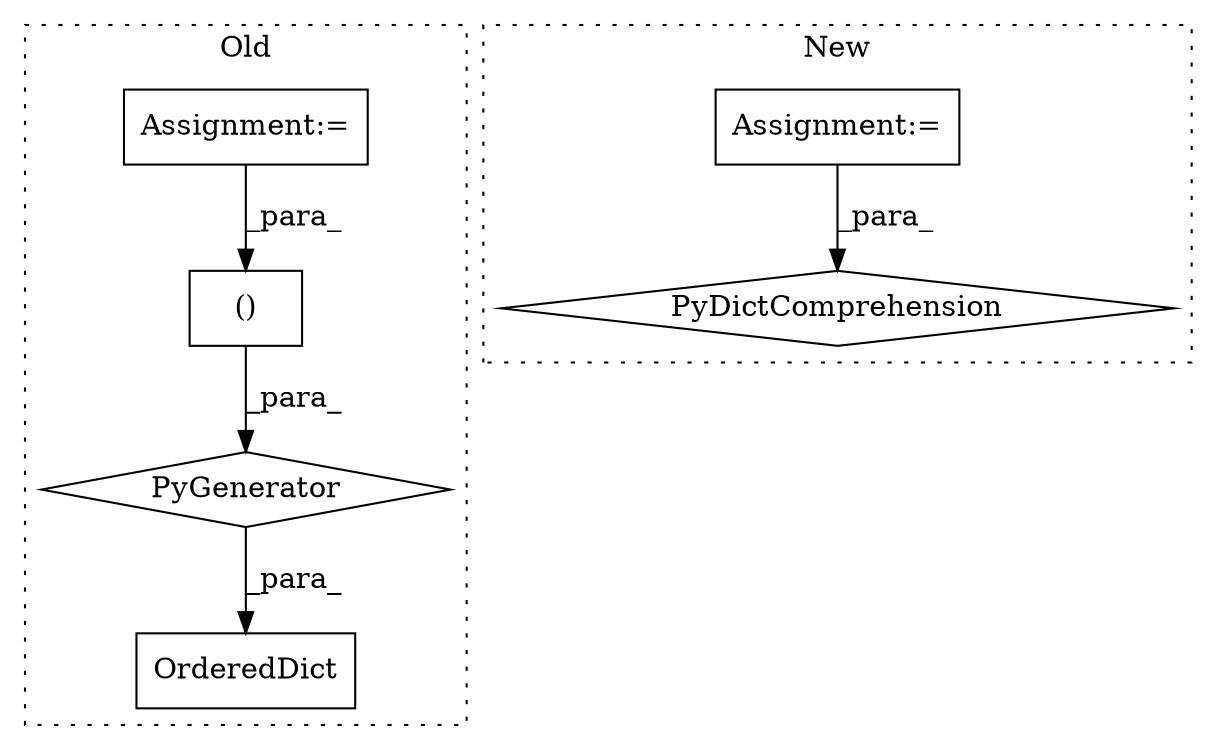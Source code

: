 digraph G {
subgraph cluster0 {
1 [label="OrderedDict" a="32" s="3479,3707" l="26,-8" shape="box"];
4 [label="()" a="106" s="3505" l="43" shape="box"];
5 [label="PyGenerator" a="107" s="3505" l="202" shape="diamond"];
6 [label="Assignment:=" a="7" s="3647" l="49" shape="box"];
label = "Old";
style="dotted";
}
subgraph cluster1 {
2 [label="PyDictComprehension" a="110" s="3606" l="179" shape="diamond"];
3 [label="Assignment:=" a="7" s="3728" l="49" shape="box"];
label = "New";
style="dotted";
}
3 -> 2 [label="_para_"];
4 -> 5 [label="_para_"];
5 -> 1 [label="_para_"];
6 -> 4 [label="_para_"];
}